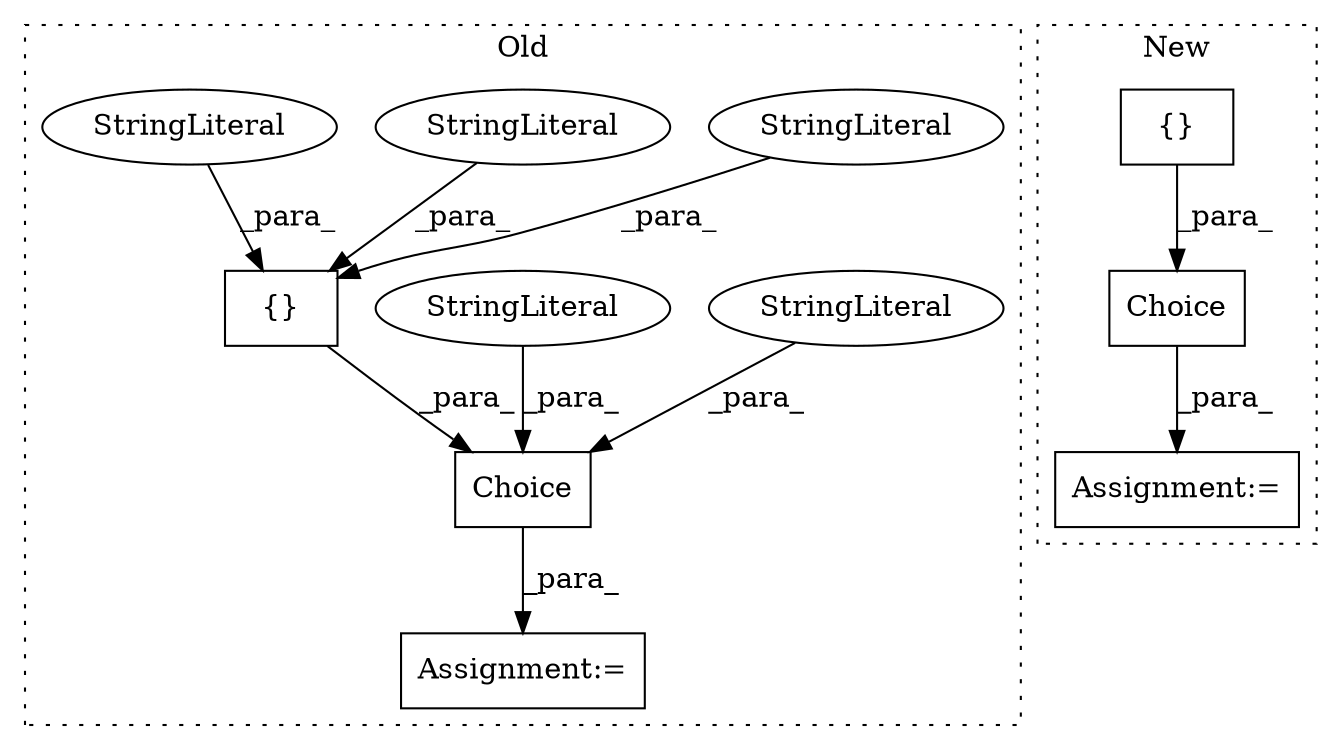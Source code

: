 digraph G {
subgraph cluster0 {
1 [label="Choice" a="32" s="1574,1655" l="7,1" shape="box"];
4 [label="StringLiteral" a="45" s="1649" l="6" shape="ellipse"];
5 [label="{}" a="4" s="1613,1647" l="1,1" shape="box"];
6 [label="StringLiteral" a="45" s="1581" l="19" shape="ellipse"];
7 [label="StringLiteral" a="45" s="1624" l="6" shape="ellipse"];
8 [label="StringLiteral" a="45" s="1614" l="9" shape="ellipse"];
9 [label="StringLiteral" a="45" s="1638" l="9" shape="ellipse"];
10 [label="Assignment:=" a="7" s="1570" l="1" shape="box"];
label = "Old";
style="dotted";
}
subgraph cluster1 {
2 [label="{}" a="4" s="1956,1982" l="1,1" shape="box"];
3 [label="Choice" a="32" s="1918,1986" l="7,1" shape="box"];
11 [label="Assignment:=" a="7" s="1914" l="1" shape="box"];
label = "New";
style="dotted";
}
1 -> 10 [label="_para_"];
2 -> 3 [label="_para_"];
3 -> 11 [label="_para_"];
4 -> 1 [label="_para_"];
5 -> 1 [label="_para_"];
6 -> 1 [label="_para_"];
7 -> 5 [label="_para_"];
8 -> 5 [label="_para_"];
9 -> 5 [label="_para_"];
}